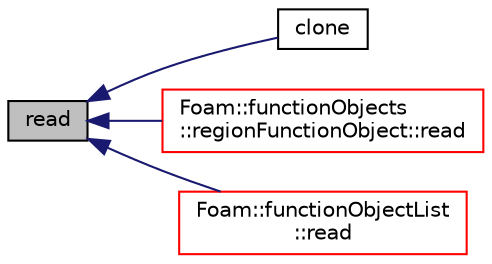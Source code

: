 digraph "read"
{
  bgcolor="transparent";
  edge [fontname="Helvetica",fontsize="10",labelfontname="Helvetica",labelfontsize="10"];
  node [fontname="Helvetica",fontsize="10",shape=record];
  rankdir="LR";
  Node1 [label="read",height=0.2,width=0.4,color="black", fillcolor="grey75", style="filled", fontcolor="black"];
  Node1 -> Node2 [dir="back",color="midnightblue",fontsize="10",style="solid",fontname="Helvetica"];
  Node2 [label="clone",height=0.2,width=0.4,color="black",URL="$a00877.html#a0411830225665066b02b12e1d1e8a33b",tooltip="Return clone. "];
  Node1 -> Node3 [dir="back",color="midnightblue",fontsize="10",style="solid",fontname="Helvetica"];
  Node3 [label="Foam::functionObjects\l::regionFunctionObject::read",height=0.2,width=0.4,color="red",URL="$a02185.html#afac0600fef97b05534a595ce00b272ed",tooltip="Read optional controls. "];
  Node1 -> Node4 [dir="back",color="midnightblue",fontsize="10",style="solid",fontname="Helvetica"];
  Node4 [label="Foam::functionObjectList\l::read",height=0.2,width=0.4,color="red",URL="$a00878.html#af816873151ddb0126e98bb2f914d8ed5",tooltip="Read and set the function objects if their data have changed. "];
}
